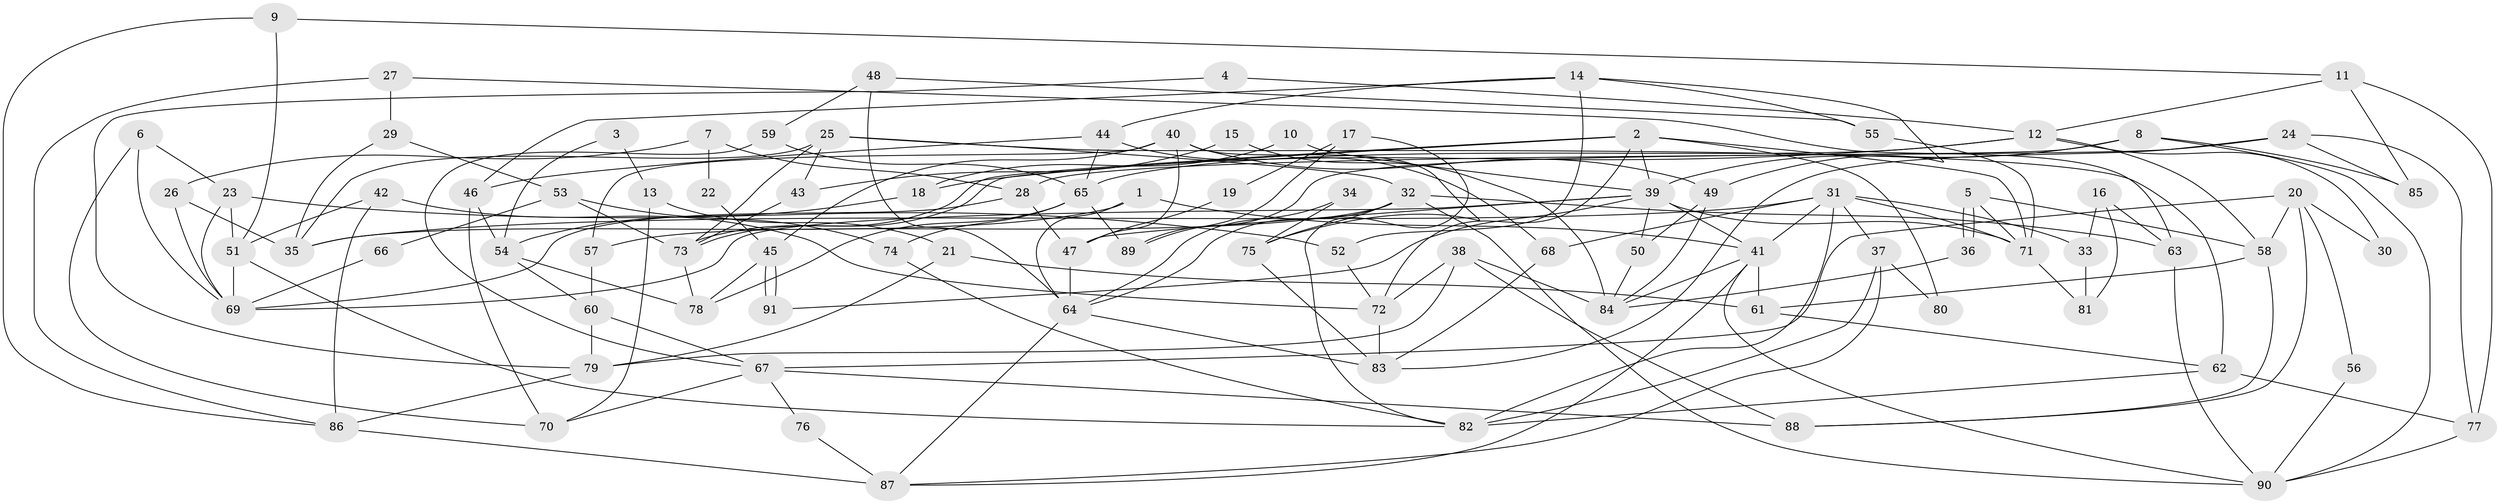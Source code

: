 // coarse degree distribution, {6: 0.17543859649122806, 9: 0.017543859649122806, 5: 0.15789473684210525, 2: 0.12280701754385964, 4: 0.15789473684210525, 3: 0.15789473684210525, 7: 0.14035087719298245, 13: 0.017543859649122806, 10: 0.017543859649122806, 8: 0.03508771929824561}
// Generated by graph-tools (version 1.1) at 2025/23/03/03/25 07:23:57]
// undirected, 91 vertices, 182 edges
graph export_dot {
graph [start="1"]
  node [color=gray90,style=filled];
  1;
  2;
  3;
  4;
  5;
  6;
  7;
  8;
  9;
  10;
  11;
  12;
  13;
  14;
  15;
  16;
  17;
  18;
  19;
  20;
  21;
  22;
  23;
  24;
  25;
  26;
  27;
  28;
  29;
  30;
  31;
  32;
  33;
  34;
  35;
  36;
  37;
  38;
  39;
  40;
  41;
  42;
  43;
  44;
  45;
  46;
  47;
  48;
  49;
  50;
  51;
  52;
  53;
  54;
  55;
  56;
  57;
  58;
  59;
  60;
  61;
  62;
  63;
  64;
  65;
  66;
  67;
  68;
  69;
  70;
  71;
  72;
  73;
  74;
  75;
  76;
  77;
  78;
  79;
  80;
  81;
  82;
  83;
  84;
  85;
  86;
  87;
  88;
  89;
  90;
  91;
  1 -- 64;
  1 -- 41;
  1 -- 35;
  2 -- 39;
  2 -- 73;
  2 -- 73;
  2 -- 71;
  2 -- 72;
  2 -- 80;
  3 -- 13;
  3 -- 54;
  4 -- 12;
  4 -- 79;
  5 -- 36;
  5 -- 36;
  5 -- 71;
  5 -- 58;
  6 -- 23;
  6 -- 69;
  6 -- 70;
  7 -- 26;
  7 -- 28;
  7 -- 22;
  8 -- 39;
  8 -- 90;
  8 -- 85;
  8 -- 89;
  9 -- 86;
  9 -- 51;
  9 -- 11;
  10 -- 18;
  10 -- 39;
  11 -- 12;
  11 -- 77;
  11 -- 85;
  12 -- 58;
  12 -- 65;
  12 -- 18;
  12 -- 30;
  13 -- 21;
  13 -- 70;
  14 -- 49;
  14 -- 44;
  14 -- 46;
  14 -- 52;
  14 -- 55;
  15 -- 84;
  15 -- 43;
  16 -- 63;
  16 -- 81;
  16 -- 33;
  17 -- 82;
  17 -- 89;
  17 -- 19;
  18 -- 54;
  19 -- 47;
  20 -- 58;
  20 -- 67;
  20 -- 30;
  20 -- 56;
  20 -- 88;
  21 -- 61;
  21 -- 79;
  22 -- 45;
  23 -- 69;
  23 -- 52;
  23 -- 51;
  24 -- 85;
  24 -- 83;
  24 -- 28;
  24 -- 77;
  25 -- 32;
  25 -- 35;
  25 -- 43;
  25 -- 62;
  25 -- 73;
  26 -- 35;
  26 -- 69;
  27 -- 63;
  27 -- 86;
  27 -- 29;
  28 -- 47;
  28 -- 69;
  29 -- 35;
  29 -- 53;
  31 -- 82;
  31 -- 71;
  31 -- 33;
  31 -- 35;
  31 -- 37;
  31 -- 41;
  31 -- 68;
  32 -- 90;
  32 -- 64;
  32 -- 57;
  32 -- 63;
  32 -- 75;
  33 -- 81;
  34 -- 64;
  34 -- 75;
  36 -- 84;
  37 -- 87;
  37 -- 80;
  37 -- 82;
  38 -- 79;
  38 -- 88;
  38 -- 72;
  38 -- 84;
  39 -- 69;
  39 -- 47;
  39 -- 41;
  39 -- 50;
  39 -- 71;
  39 -- 91;
  40 -- 75;
  40 -- 49;
  40 -- 45;
  40 -- 47;
  40 -- 57;
  41 -- 61;
  41 -- 84;
  41 -- 87;
  41 -- 90;
  42 -- 72;
  42 -- 51;
  42 -- 86;
  43 -- 73;
  44 -- 46;
  44 -- 65;
  44 -- 68;
  45 -- 91;
  45 -- 91;
  45 -- 78;
  46 -- 70;
  46 -- 54;
  47 -- 64;
  48 -- 55;
  48 -- 59;
  48 -- 64;
  49 -- 84;
  49 -- 50;
  50 -- 84;
  51 -- 82;
  51 -- 69;
  52 -- 72;
  53 -- 73;
  53 -- 66;
  53 -- 74;
  54 -- 78;
  54 -- 60;
  55 -- 71;
  56 -- 90;
  57 -- 60;
  58 -- 61;
  58 -- 88;
  59 -- 67;
  59 -- 65;
  60 -- 67;
  60 -- 79;
  61 -- 62;
  62 -- 77;
  62 -- 82;
  63 -- 90;
  64 -- 83;
  64 -- 87;
  65 -- 74;
  65 -- 78;
  65 -- 89;
  66 -- 69;
  67 -- 88;
  67 -- 70;
  67 -- 76;
  68 -- 83;
  71 -- 81;
  72 -- 83;
  73 -- 78;
  74 -- 82;
  75 -- 83;
  76 -- 87;
  77 -- 90;
  79 -- 86;
  86 -- 87;
}
